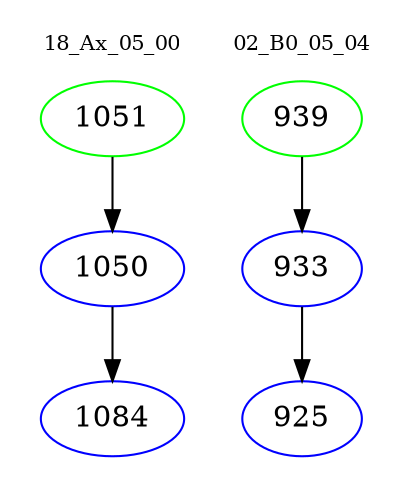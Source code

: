 digraph{
subgraph cluster_0 {
color = white
label = "18_Ax_05_00";
fontsize=10;
T0_1051 [label="1051", color="green"]
T0_1051 -> T0_1050 [color="black"]
T0_1050 [label="1050", color="blue"]
T0_1050 -> T0_1084 [color="black"]
T0_1084 [label="1084", color="blue"]
}
subgraph cluster_1 {
color = white
label = "02_B0_05_04";
fontsize=10;
T1_939 [label="939", color="green"]
T1_939 -> T1_933 [color="black"]
T1_933 [label="933", color="blue"]
T1_933 -> T1_925 [color="black"]
T1_925 [label="925", color="blue"]
}
}
